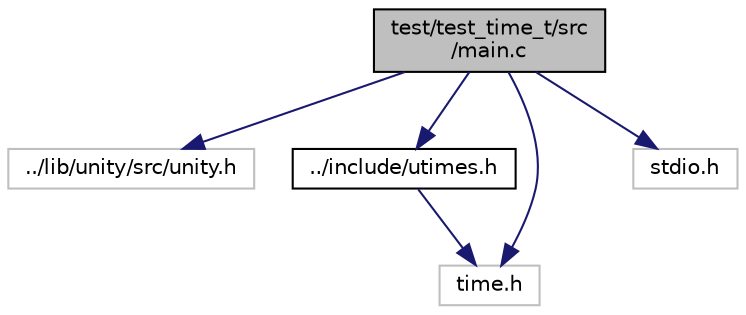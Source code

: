 digraph "test/test_time_t/src/main.c"
{
 // LATEX_PDF_SIZE
  edge [fontname="Helvetica",fontsize="10",labelfontname="Helvetica",labelfontsize="10"];
  node [fontname="Helvetica",fontsize="10",shape=record];
  Node1 [label="test/test_time_t/src\l/main.c",height=0.2,width=0.4,color="black", fillcolor="grey75", style="filled", fontcolor="black",tooltip="Fichier de test pour les fonctions de manipulation de timespec."];
  Node1 -> Node2 [color="midnightblue",fontsize="10",style="solid",fontname="Helvetica"];
  Node2 [label="../lib/unity/src/unity.h",height=0.2,width=0.4,color="grey75", fillcolor="white", style="filled",tooltip=" "];
  Node1 -> Node3 [color="midnightblue",fontsize="10",style="solid",fontname="Helvetica"];
  Node3 [label="../include/utimes.h",height=0.2,width=0.4,color="black", fillcolor="white", style="filled",URL="$test_2test__time__t_2include_2utimes_8h.html",tooltip="Fichier d'en-tête pour les fonctions de manipulation du temps."];
  Node3 -> Node4 [color="midnightblue",fontsize="10",style="solid",fontname="Helvetica"];
  Node4 [label="time.h",height=0.2,width=0.4,color="grey75", fillcolor="white", style="filled",tooltip=" "];
  Node1 -> Node4 [color="midnightblue",fontsize="10",style="solid",fontname="Helvetica"];
  Node1 -> Node5 [color="midnightblue",fontsize="10",style="solid",fontname="Helvetica"];
  Node5 [label="stdio.h",height=0.2,width=0.4,color="grey75", fillcolor="white", style="filled",tooltip=" "];
}
